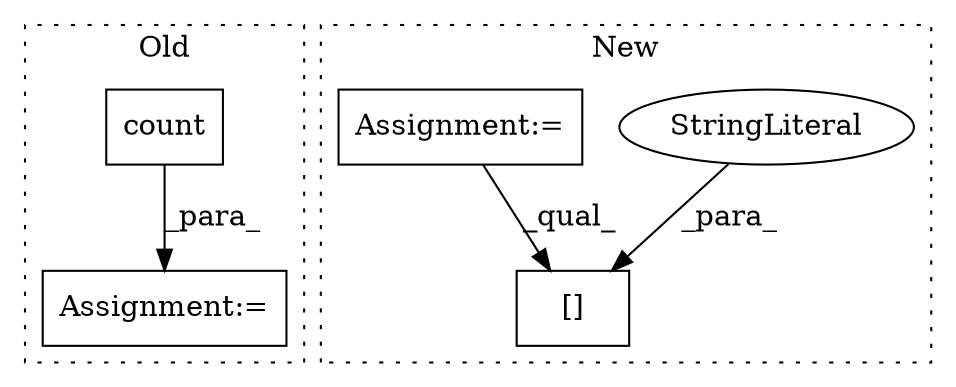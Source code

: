 digraph G {
subgraph cluster0 {
1 [label="count" a="32" s="41275" l="7" shape="box"];
4 [label="Assignment:=" a="7" s="41218" l="1" shape="box"];
label = "Old";
style="dotted";
}
subgraph cluster1 {
2 [label="[]" a="2" s="41344,41365" l="7,1" shape="box"];
3 [label="StringLiteral" a="45" s="41351" l="14" shape="ellipse"];
5 [label="Assignment:=" a="7" s="41218" l="1" shape="box"];
label = "New";
style="dotted";
}
1 -> 4 [label="_para_"];
3 -> 2 [label="_para_"];
5 -> 2 [label="_qual_"];
}
